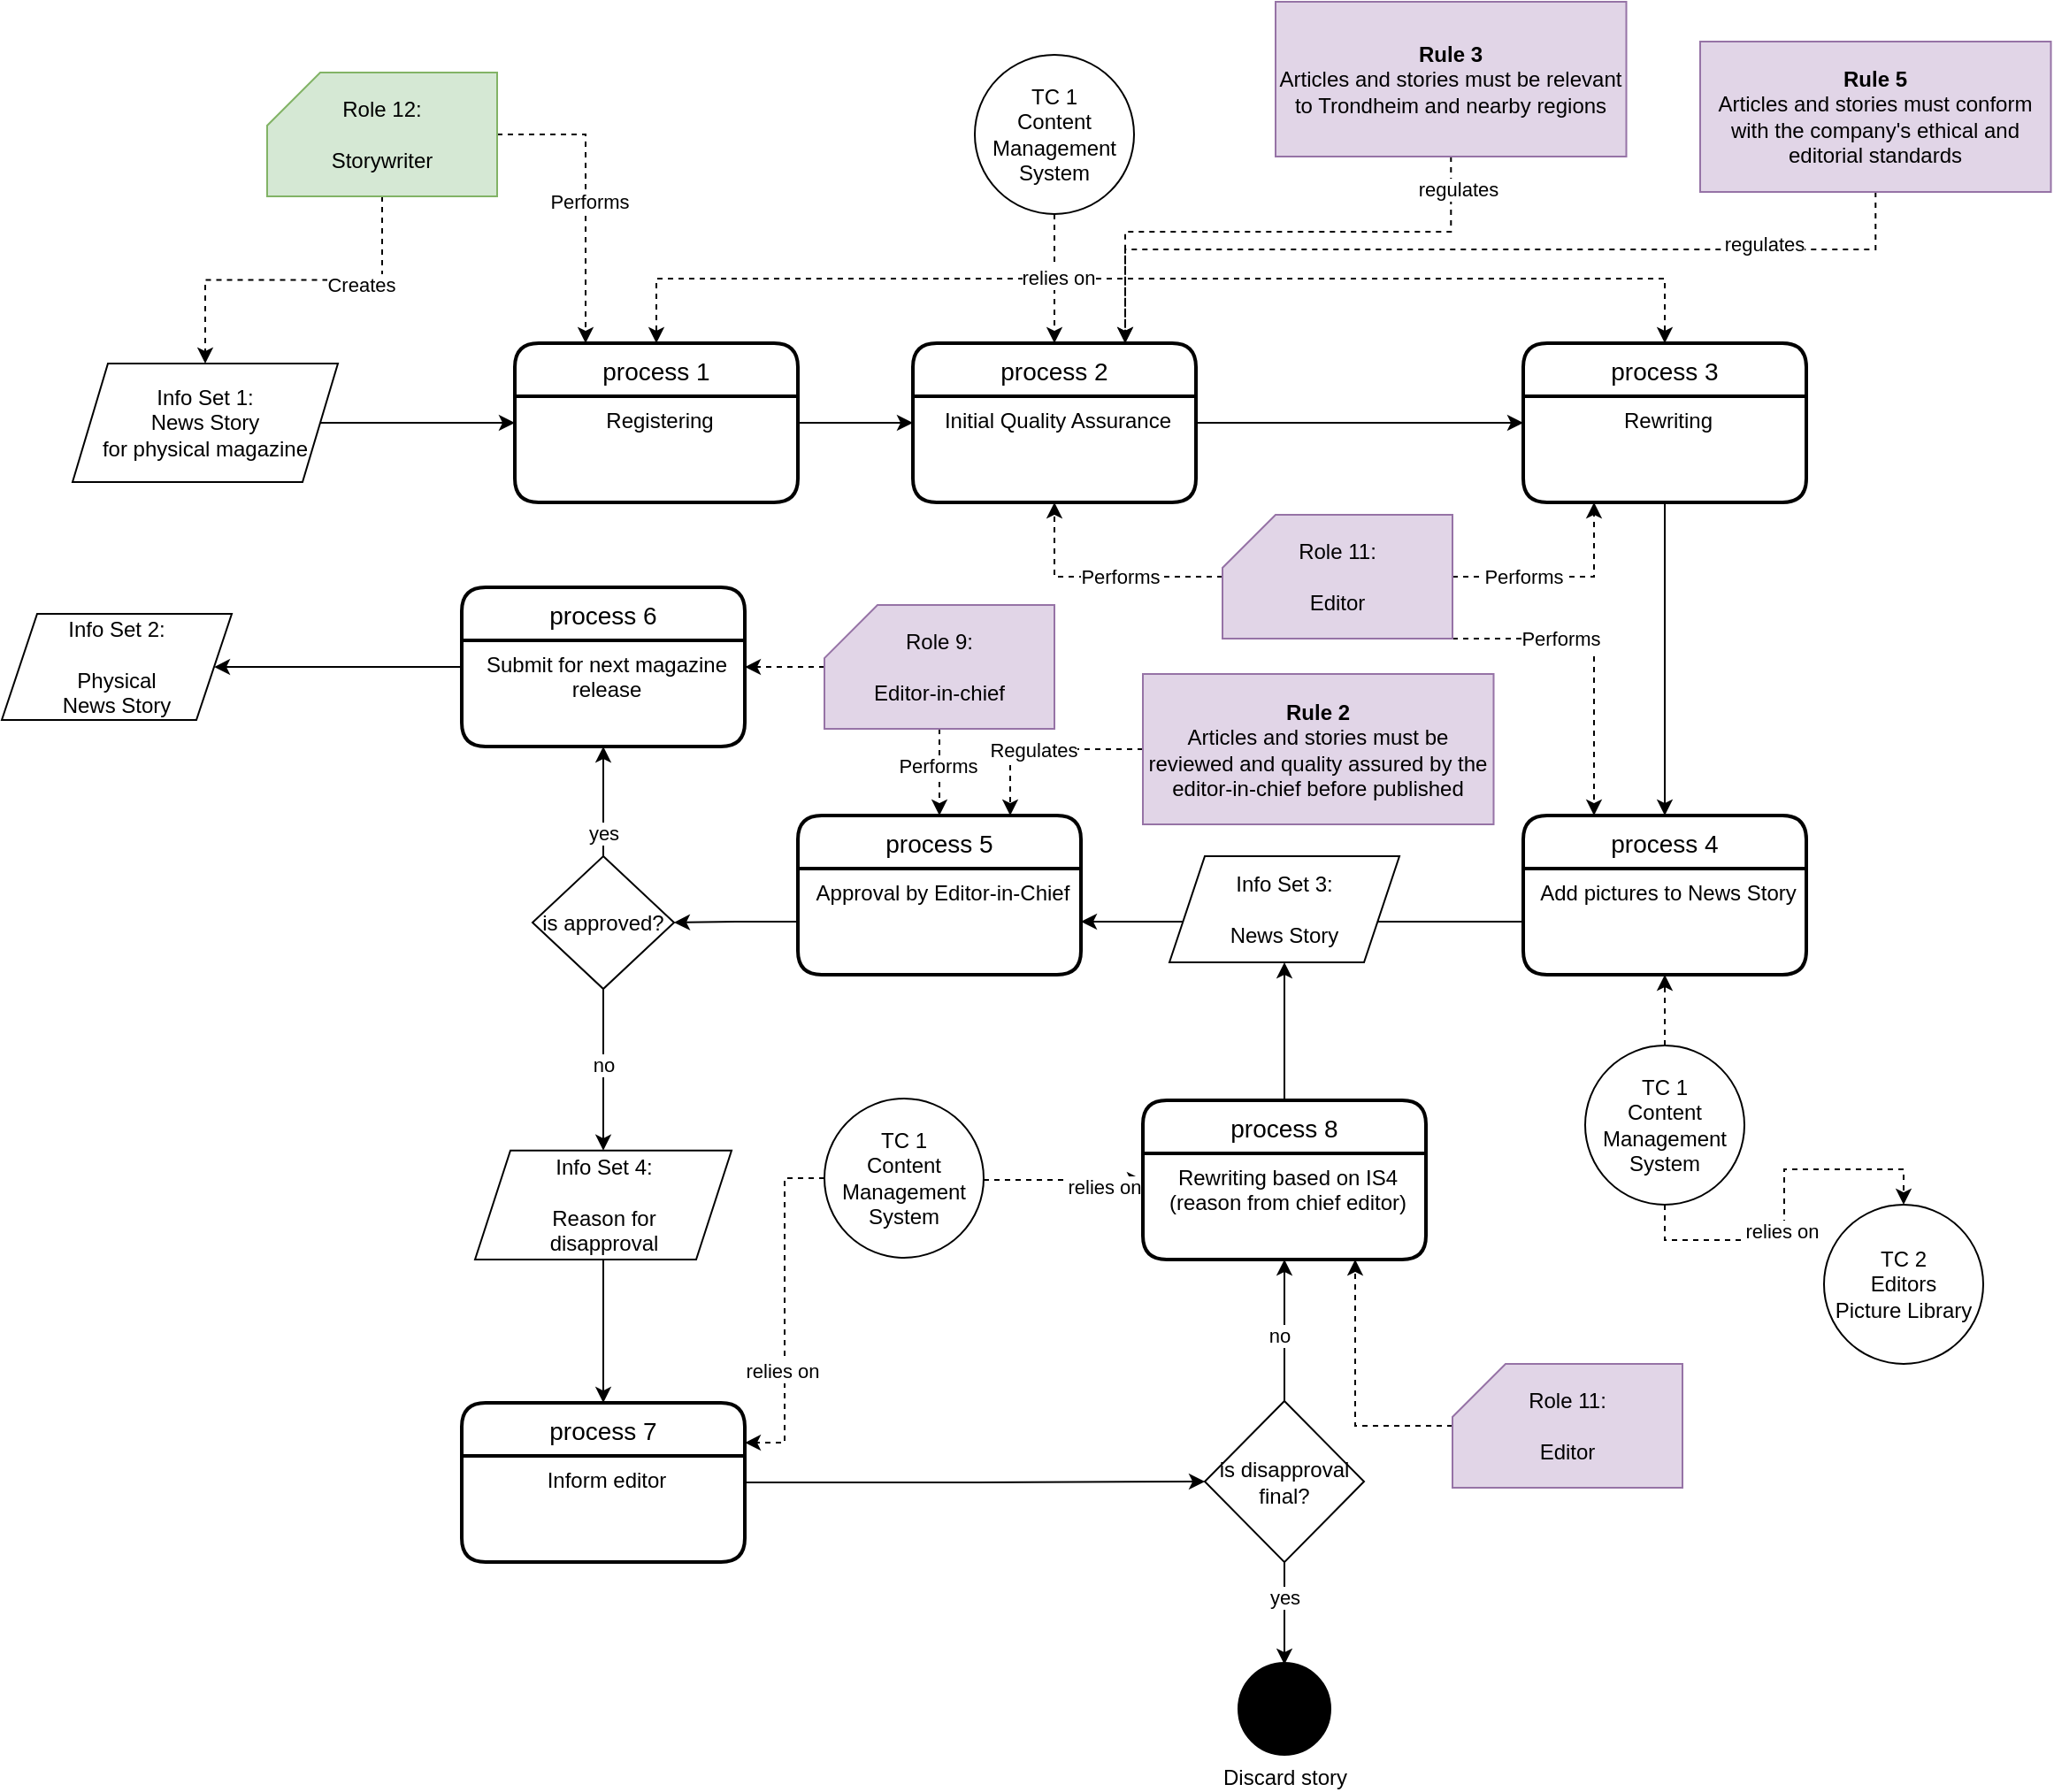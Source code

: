 <mxfile version="13.6.5" type="github">
  <diagram id="T21u9-CuLx84244G4kkz" name="Page-1">
    <mxGraphModel dx="1854" dy="1016" grid="1" gridSize="10" guides="1" tooltips="1" connect="1" arrows="1" fold="1" page="1" pageScale="1" pageWidth="1169" pageHeight="1654" math="0" shadow="0">
      <root>
        <mxCell id="0" />
        <mxCell id="1" parent="0" />
        <mxCell id="Up77bsWCeMannX5gQ--k-35" style="edgeStyle=orthogonalEdgeStyle;rounded=0;orthogonalLoop=1;jettySize=auto;html=1;entryX=0;entryY=0.25;entryDx=0;entryDy=0;exitX=1;exitY=0.25;exitDx=0;exitDy=0;" parent="1" source="Up77bsWCeMannX5gQ--k-16" target="Up77bsWCeMannX5gQ--k-28" edge="1">
          <mxGeometry relative="1" as="geometry" />
        </mxCell>
        <mxCell id="Up77bsWCeMannX5gQ--k-51" style="edgeStyle=orthogonalEdgeStyle;rounded=0;orthogonalLoop=1;jettySize=auto;html=1;entryX=0.5;entryY=0;entryDx=0;entryDy=0;" parent="1" source="Up77bsWCeMannX5gQ--k-31" target="Up77bsWCeMannX5gQ--k-40" edge="1">
          <mxGeometry relative="1" as="geometry" />
        </mxCell>
        <mxCell id="Up77bsWCeMannX5gQ--k-52" style="edgeStyle=orthogonalEdgeStyle;rounded=0;orthogonalLoop=1;jettySize=auto;html=1;entryX=1;entryY=0.5;entryDx=0;entryDy=0;" parent="1" source="Up77bsWCeMannX5gQ--k-41" target="Up77bsWCeMannX5gQ--k-44" edge="1">
          <mxGeometry relative="1" as="geometry" />
        </mxCell>
        <mxCell id="4FQ998lupcoue13N-F9y-1" value="TC 1&lt;br&gt;Content Management&lt;br&gt;System" style="ellipse;whiteSpace=wrap;html=1;aspect=fixed;fillColor=#FFFFFF;" vertex="1" parent="1">
          <mxGeometry x="650" y="110" width="90" height="90" as="geometry" />
        </mxCell>
        <mxCell id="4FQ998lupcoue13N-F9y-4" style="edgeStyle=orthogonalEdgeStyle;rounded=0;orthogonalLoop=1;jettySize=auto;html=1;entryX=0.5;entryY=0;entryDx=0;entryDy=0;exitX=0.5;exitY=1;exitDx=0;exitDy=0;dashed=1;" edge="1" parent="1" source="4FQ998lupcoue13N-F9y-1" target="Up77bsWCeMannX5gQ--k-15">
          <mxGeometry relative="1" as="geometry">
            <mxPoint x="400" y="355" as="targetPoint" />
            <mxPoint x="280" y="355" as="sourcePoint" />
          </mxGeometry>
        </mxCell>
        <mxCell id="4FQ998lupcoue13N-F9y-6" style="edgeStyle=orthogonalEdgeStyle;rounded=0;orthogonalLoop=1;jettySize=auto;html=1;entryX=0.5;entryY=0;entryDx=0;entryDy=0;exitX=0.5;exitY=1;exitDx=0;exitDy=0;dashed=1;" edge="1" parent="1" source="4FQ998lupcoue13N-F9y-1" target="Up77bsWCeMannX5gQ--k-30">
          <mxGeometry relative="1" as="geometry">
            <mxPoint x="480" y="310" as="targetPoint" />
            <mxPoint x="480" y="230" as="sourcePoint" />
          </mxGeometry>
        </mxCell>
        <mxCell id="4FQ998lupcoue13N-F9y-7" style="edgeStyle=orthogonalEdgeStyle;rounded=0;orthogonalLoop=1;jettySize=auto;html=1;entryX=0.5;entryY=0;entryDx=0;entryDy=0;dashed=1;" edge="1" parent="1" target="Up77bsWCeMannX5gQ--k-27">
          <mxGeometry relative="1" as="geometry">
            <mxPoint x="480" y="310" as="targetPoint" />
            <mxPoint x="695" y="200" as="sourcePoint" />
            <Array as="points">
              <mxPoint x="695" y="220" />
              <mxPoint x="695" y="220" />
            </Array>
          </mxGeometry>
        </mxCell>
        <mxCell id="4FQ998lupcoue13N-F9y-72" value="relies on" style="edgeLabel;html=1;align=center;verticalAlign=middle;resizable=0;points=[];" vertex="1" connectable="0" parent="4FQ998lupcoue13N-F9y-7">
          <mxGeometry x="0.088" y="2" relative="1" as="geometry">
            <mxPoint y="-4" as="offset" />
          </mxGeometry>
        </mxCell>
        <mxCell id="4FQ998lupcoue13N-F9y-17" style="edgeStyle=orthogonalEdgeStyle;rounded=0;orthogonalLoop=1;jettySize=auto;html=1;entryX=0.5;entryY=1;entryDx=0;entryDy=0;endArrow=classic;endFill=1;exitX=0.5;exitY=0;exitDx=0;exitDy=0;" edge="1" parent="1" source="4FQ998lupcoue13N-F9y-10" target="4FQ998lupcoue13N-F9y-14">
          <mxGeometry relative="1" as="geometry" />
        </mxCell>
        <mxCell id="4FQ998lupcoue13N-F9y-60" value="yes" style="edgeLabel;html=1;align=center;verticalAlign=middle;resizable=0;points=[];" vertex="1" connectable="0" parent="4FQ998lupcoue13N-F9y-17">
          <mxGeometry x="-0.905" y="-3" relative="1" as="geometry">
            <mxPoint x="-3" y="-10.57" as="offset" />
          </mxGeometry>
        </mxCell>
        <mxCell id="4FQ998lupcoue13N-F9y-20" value="" style="edgeStyle=orthogonalEdgeStyle;rounded=0;orthogonalLoop=1;jettySize=auto;html=1;endArrow=classic;endFill=1;entryX=0.5;entryY=0;entryDx=0;entryDy=0;" edge="1" parent="1" source="4FQ998lupcoue13N-F9y-10" target="4FQ998lupcoue13N-F9y-28">
          <mxGeometry relative="1" as="geometry">
            <mxPoint x="440" y="721.02" as="targetPoint" />
          </mxGeometry>
        </mxCell>
        <mxCell id="4FQ998lupcoue13N-F9y-27" value="no" style="edgeLabel;html=1;align=center;verticalAlign=middle;resizable=0;points=[];" vertex="1" connectable="0" parent="4FQ998lupcoue13N-F9y-20">
          <mxGeometry x="-0.054" relative="1" as="geometry">
            <mxPoint as="offset" />
          </mxGeometry>
        </mxCell>
        <mxCell id="4FQ998lupcoue13N-F9y-10" value="is approved?" style="rhombus;whiteSpace=wrap;html=1;fillColor=#FFFFFF;" vertex="1" parent="1">
          <mxGeometry x="400" y="563.02" width="80" height="75" as="geometry" />
        </mxCell>
        <mxCell id="4FQ998lupcoue13N-F9y-12" style="edgeStyle=orthogonalEdgeStyle;rounded=0;orthogonalLoop=1;jettySize=auto;html=1;endArrow=classic;endFill=1;exitX=0;exitY=0.5;exitDx=0;exitDy=0;" edge="1" parent="1" source="Up77bsWCeMannX5gQ--k-44" target="4FQ998lupcoue13N-F9y-10">
          <mxGeometry relative="1" as="geometry">
            <mxPoint x="650" y="590" as="sourcePoint" />
          </mxGeometry>
        </mxCell>
        <mxCell id="4FQ998lupcoue13N-F9y-59" style="edgeStyle=orthogonalEdgeStyle;rounded=0;orthogonalLoop=1;jettySize=auto;html=1;entryX=1;entryY=0.5;entryDx=0;entryDy=0;endArrow=classic;endFill=1;" edge="1" parent="1" source="4FQ998lupcoue13N-F9y-13" target="4FQ998lupcoue13N-F9y-58">
          <mxGeometry relative="1" as="geometry" />
        </mxCell>
        <mxCell id="4FQ998lupcoue13N-F9y-53" style="edgeStyle=orthogonalEdgeStyle;rounded=0;orthogonalLoop=1;jettySize=auto;html=1;entryX=0.5;entryY=0;entryDx=0;entryDy=0;endArrow=classic;endFill=1;" edge="1" parent="1" source="4FQ998lupcoue13N-F9y-28" target="4FQ998lupcoue13N-F9y-21">
          <mxGeometry relative="1" as="geometry" />
        </mxCell>
        <mxCell id="4FQ998lupcoue13N-F9y-28" value="Info Set 4:&lt;br&gt;&lt;br&gt;Reason for &lt;br&gt;disapproval" style="shape=parallelogram;perimeter=parallelogramPerimeter;whiteSpace=wrap;html=1;fixedSize=1;" vertex="1" parent="1">
          <mxGeometry x="367.5" y="729.39" width="145" height="61.63" as="geometry" />
        </mxCell>
        <mxCell id="4FQ998lupcoue13N-F9y-30" style="edgeStyle=orthogonalEdgeStyle;rounded=0;orthogonalLoop=1;jettySize=auto;html=1;entryX=0;entryY=0.5;entryDx=0;entryDy=0;endArrow=classic;endFill=1;exitX=1;exitY=0.25;exitDx=0;exitDy=0;" edge="1" parent="1" source="Up77bsWCeMannX5gQ--k-28" target="Up77bsWCeMannX5gQ--k-30">
          <mxGeometry relative="1" as="geometry">
            <mxPoint x="810" y="318" as="targetPoint" />
          </mxGeometry>
        </mxCell>
        <mxCell id="Up77bsWCeMannX5gQ--k-27" value="process 2" style="swimlane;childLayout=stackLayout;horizontal=1;startSize=30;horizontalStack=0;rounded=1;fontSize=14;fontStyle=0;strokeWidth=2;resizeParent=0;resizeLast=1;shadow=0;dashed=0;align=center;" parent="1" vertex="1">
          <mxGeometry x="615" y="273" width="160" height="90" as="geometry" />
        </mxCell>
        <mxCell id="Up77bsWCeMannX5gQ--k-28" value="Initial Quality Assurance" style="align=center;strokeColor=none;fillColor=none;spacingLeft=4;fontSize=12;verticalAlign=top;resizable=0;rotatable=0;part=1;" parent="Up77bsWCeMannX5gQ--k-27" vertex="1">
          <mxGeometry y="30" width="160" height="60" as="geometry" />
        </mxCell>
        <mxCell id="Up77bsWCeMannX5gQ--k-29" style="edgeStyle=orthogonalEdgeStyle;rounded=0;orthogonalLoop=1;jettySize=auto;html=1;exitX=0.5;exitY=1;exitDx=0;exitDy=0;" parent="Up77bsWCeMannX5gQ--k-27" source="Up77bsWCeMannX5gQ--k-28" target="Up77bsWCeMannX5gQ--k-28" edge="1">
          <mxGeometry relative="1" as="geometry" />
        </mxCell>
        <mxCell id="Up77bsWCeMannX5gQ--k-15" value="process 1" style="swimlane;childLayout=stackLayout;horizontal=1;startSize=30;horizontalStack=0;rounded=1;fontSize=14;fontStyle=0;strokeWidth=2;resizeParent=0;resizeLast=1;shadow=0;dashed=0;align=center;fillColor=#FFFFFF;" parent="1" vertex="1">
          <mxGeometry x="390" y="273" width="160" height="90" as="geometry" />
        </mxCell>
        <mxCell id="Up77bsWCeMannX5gQ--k-16" value="Registering" style="align=center;strokeColor=none;fillColor=none;spacingLeft=4;fontSize=12;verticalAlign=top;resizable=0;rotatable=0;part=1;" parent="Up77bsWCeMannX5gQ--k-15" vertex="1">
          <mxGeometry y="30" width="160" height="60" as="geometry" />
        </mxCell>
        <mxCell id="4FQ998lupcoue13N-F9y-34" style="edgeStyle=orthogonalEdgeStyle;rounded=0;orthogonalLoop=1;jettySize=auto;html=1;entryX=0;entryY=0.25;entryDx=0;entryDy=0;endArrow=classic;endFill=1;exitX=1;exitY=0.5;exitDx=0;exitDy=0;" edge="1" parent="1" source="4FQ998lupcoue13N-F9y-33" target="Up77bsWCeMannX5gQ--k-16">
          <mxGeometry relative="1" as="geometry">
            <Array as="points">
              <mxPoint x="370" y="318" />
              <mxPoint x="370" y="318" />
            </Array>
          </mxGeometry>
        </mxCell>
        <mxCell id="4FQ998lupcoue13N-F9y-33" value="Info Set 1:&lt;br&gt;News Story&lt;br&gt;for physical magazine" style="shape=parallelogram;perimeter=parallelogramPerimeter;whiteSpace=wrap;html=1;fixedSize=1;" vertex="1" parent="1">
          <mxGeometry x="140" y="284.5" width="150" height="67" as="geometry" />
        </mxCell>
        <mxCell id="Up77bsWCeMannX5gQ--k-30" value="process 3" style="swimlane;childLayout=stackLayout;horizontal=1;startSize=30;horizontalStack=0;rounded=1;fontSize=14;fontStyle=0;strokeWidth=2;resizeParent=0;resizeLast=1;shadow=0;dashed=0;align=center;" parent="1" vertex="1">
          <mxGeometry x="960" y="273" width="160" height="90" as="geometry" />
        </mxCell>
        <mxCell id="Up77bsWCeMannX5gQ--k-31" value="Rewriting" style="align=center;strokeColor=none;fillColor=none;spacingLeft=4;fontSize=12;verticalAlign=top;resizable=0;rotatable=0;part=1;" parent="Up77bsWCeMannX5gQ--k-30" vertex="1">
          <mxGeometry y="30" width="160" height="60" as="geometry" />
        </mxCell>
        <mxCell id="Up77bsWCeMannX5gQ--k-32" style="edgeStyle=orthogonalEdgeStyle;rounded=0;orthogonalLoop=1;jettySize=auto;html=1;exitX=0.5;exitY=1;exitDx=0;exitDy=0;" parent="Up77bsWCeMannX5gQ--k-30" source="Up77bsWCeMannX5gQ--k-31" target="Up77bsWCeMannX5gQ--k-31" edge="1">
          <mxGeometry relative="1" as="geometry" />
        </mxCell>
        <mxCell id="Up77bsWCeMannX5gQ--k-40" value="process 4" style="swimlane;childLayout=stackLayout;horizontal=1;startSize=30;horizontalStack=0;rounded=1;fontSize=14;fontStyle=0;strokeWidth=2;resizeParent=0;resizeLast=1;shadow=0;dashed=0;align=center;" parent="1" vertex="1">
          <mxGeometry x="960" y="540" width="160" height="90" as="geometry" />
        </mxCell>
        <mxCell id="Up77bsWCeMannX5gQ--k-41" value="Add pictures to News Story" style="align=center;strokeColor=none;fillColor=none;spacingLeft=4;fontSize=12;verticalAlign=top;resizable=0;rotatable=0;part=1;" parent="Up77bsWCeMannX5gQ--k-40" vertex="1">
          <mxGeometry y="30" width="160" height="60" as="geometry" />
        </mxCell>
        <mxCell id="Up77bsWCeMannX5gQ--k-42" style="edgeStyle=orthogonalEdgeStyle;rounded=0;orthogonalLoop=1;jettySize=auto;html=1;exitX=0.5;exitY=1;exitDx=0;exitDy=0;" parent="Up77bsWCeMannX5gQ--k-40" source="Up77bsWCeMannX5gQ--k-41" target="Up77bsWCeMannX5gQ--k-41" edge="1">
          <mxGeometry relative="1" as="geometry" />
        </mxCell>
        <mxCell id="4FQ998lupcoue13N-F9y-40" style="edgeStyle=orthogonalEdgeStyle;rounded=0;orthogonalLoop=1;jettySize=auto;html=1;endArrow=classic;endFill=1;dashed=1;exitX=0.5;exitY=1;exitDx=0;exitDy=0;entryX=0.5;entryY=0;entryDx=0;entryDy=0;" edge="1" parent="1" source="4FQ998lupcoue13N-F9y-91" target="4FQ998lupcoue13N-F9y-39">
          <mxGeometry relative="1" as="geometry">
            <mxPoint x="1280" y="780" as="targetPoint" />
          </mxGeometry>
        </mxCell>
        <mxCell id="4FQ998lupcoue13N-F9y-80" value="relies on" style="edgeLabel;html=1;align=center;verticalAlign=middle;resizable=0;points=[];" vertex="1" connectable="0" parent="4FQ998lupcoue13N-F9y-40">
          <mxGeometry x="-0.42" y="-3" relative="1" as="geometry">
            <mxPoint x="22.86" y="-8" as="offset" />
          </mxGeometry>
        </mxCell>
        <mxCell id="4FQ998lupcoue13N-F9y-39" value="TC 2&lt;br&gt;Editors&lt;br&gt;Picture Library" style="ellipse;whiteSpace=wrap;html=1;aspect=fixed;fillColor=#FFFFFF;" vertex="1" parent="1">
          <mxGeometry x="1130" y="760" width="90" height="90" as="geometry" />
        </mxCell>
        <mxCell id="4FQ998lupcoue13N-F9y-45" style="edgeStyle=orthogonalEdgeStyle;rounded=0;orthogonalLoop=1;jettySize=auto;html=1;entryX=0.5;entryY=1;entryDx=0;entryDy=0;endArrow=classic;endFill=1;" edge="1" parent="1" source="4FQ998lupcoue13N-F9y-41" target="4FQ998lupcoue13N-F9y-63">
          <mxGeometry relative="1" as="geometry" />
        </mxCell>
        <mxCell id="4FQ998lupcoue13N-F9y-46" value="Discard story" style="shape=mxgraph.bpmn.shape;html=1;verticalLabelPosition=bottom;labelBackgroundColor=#ffffff;verticalAlign=top;align=center;perimeter=ellipsePerimeter;outlineConnect=0;outline=end;symbol=terminate;fillColor=#000000;" vertex="1" parent="1">
          <mxGeometry x="800" y="1020" width="50" height="50" as="geometry" />
        </mxCell>
        <mxCell id="4FQ998lupcoue13N-F9y-47" style="edgeStyle=orthogonalEdgeStyle;rounded=0;orthogonalLoop=1;jettySize=auto;html=1;endArrow=classic;endFill=1;exitX=0.5;exitY=1;exitDx=0;exitDy=0;" edge="1" parent="1" source="4FQ998lupcoue13N-F9y-54" target="4FQ998lupcoue13N-F9y-46">
          <mxGeometry relative="1" as="geometry">
            <mxPoint x="650" y="920" as="sourcePoint" />
          </mxGeometry>
        </mxCell>
        <mxCell id="4FQ998lupcoue13N-F9y-48" value="yes" style="edgeLabel;html=1;align=center;verticalAlign=middle;resizable=0;points=[];" vertex="1" connectable="0" parent="4FQ998lupcoue13N-F9y-47">
          <mxGeometry x="-0.289" y="-2" relative="1" as="geometry">
            <mxPoint x="2" y="-0.98" as="offset" />
          </mxGeometry>
        </mxCell>
        <mxCell id="4FQ998lupcoue13N-F9y-52" style="edgeStyle=orthogonalEdgeStyle;rounded=0;orthogonalLoop=1;jettySize=auto;html=1;entryX=0;entryY=0.25;entryDx=0;entryDy=0;endArrow=classic;endFill=1;dashed=1;" edge="1" parent="1" source="4FQ998lupcoue13N-F9y-51" target="4FQ998lupcoue13N-F9y-42">
          <mxGeometry relative="1" as="geometry">
            <mxPoint x="620" y="745" as="sourcePoint" />
            <mxPoint x="650" y="756.02" as="targetPoint" />
            <Array as="points">
              <mxPoint x="585" y="745" />
            </Array>
          </mxGeometry>
        </mxCell>
        <mxCell id="4FQ998lupcoue13N-F9y-89" value="relies on" style="edgeLabel;html=1;align=center;verticalAlign=middle;resizable=0;points=[];" vertex="1" connectable="0" parent="4FQ998lupcoue13N-F9y-52">
          <mxGeometry x="0.512" y="-4" relative="1" as="geometry">
            <mxPoint as="offset" />
          </mxGeometry>
        </mxCell>
        <mxCell id="4FQ998lupcoue13N-F9y-56" style="edgeStyle=orthogonalEdgeStyle;rounded=0;orthogonalLoop=1;jettySize=auto;html=1;entryX=0.5;entryY=1;entryDx=0;entryDy=0;endArrow=classic;endFill=1;" edge="1" parent="1" source="4FQ998lupcoue13N-F9y-54" target="4FQ998lupcoue13N-F9y-41">
          <mxGeometry relative="1" as="geometry" />
        </mxCell>
        <mxCell id="4FQ998lupcoue13N-F9y-66" value="no" style="edgeLabel;html=1;align=center;verticalAlign=middle;resizable=0;points=[];" vertex="1" connectable="0" parent="4FQ998lupcoue13N-F9y-56">
          <mxGeometry x="-0.074" y="3" relative="1" as="geometry">
            <mxPoint as="offset" />
          </mxGeometry>
        </mxCell>
        <mxCell id="4FQ998lupcoue13N-F9y-54" value="is disapproval final?" style="rhombus;whiteSpace=wrap;html=1;fillColor=#FFFFFF;" vertex="1" parent="1">
          <mxGeometry x="780" y="871.02" width="90" height="91.02" as="geometry" />
        </mxCell>
        <mxCell id="4FQ998lupcoue13N-F9y-55" style="edgeStyle=orthogonalEdgeStyle;rounded=0;orthogonalLoop=1;jettySize=auto;html=1;endArrow=classic;endFill=1;exitX=1;exitY=0.25;exitDx=0;exitDy=0;" edge="1" parent="1" source="4FQ998lupcoue13N-F9y-22" target="4FQ998lupcoue13N-F9y-54">
          <mxGeometry relative="1" as="geometry" />
        </mxCell>
        <mxCell id="4FQ998lupcoue13N-F9y-58" value="Info Set 2:&lt;br&gt;&lt;br&gt;Physical&lt;br&gt;News Story" style="shape=parallelogram;perimeter=parallelogramPerimeter;whiteSpace=wrap;html=1;fixedSize=1;" vertex="1" parent="1">
          <mxGeometry x="100" y="426.02" width="130" height="60" as="geometry" />
        </mxCell>
        <mxCell id="4FQ998lupcoue13N-F9y-68" style="edgeStyle=orthogonalEdgeStyle;rounded=0;orthogonalLoop=1;jettySize=auto;html=1;entryX=0.25;entryY=0;entryDx=0;entryDy=0;endArrow=classic;endFill=1;dashed=1;" edge="1" parent="1" source="4FQ998lupcoue13N-F9y-61" target="Up77bsWCeMannX5gQ--k-15">
          <mxGeometry relative="1" as="geometry" />
        </mxCell>
        <mxCell id="4FQ998lupcoue13N-F9y-69" value="Performs" style="edgeLabel;html=1;align=center;verticalAlign=middle;resizable=0;points=[];" vertex="1" connectable="0" parent="4FQ998lupcoue13N-F9y-68">
          <mxGeometry x="0.043" y="2" relative="1" as="geometry">
            <mxPoint as="offset" />
          </mxGeometry>
        </mxCell>
        <mxCell id="4FQ998lupcoue13N-F9y-70" style="edgeStyle=orthogonalEdgeStyle;rounded=0;orthogonalLoop=1;jettySize=auto;html=1;dashed=1;endArrow=classic;endFill=1;" edge="1" parent="1" source="4FQ998lupcoue13N-F9y-61" target="4FQ998lupcoue13N-F9y-33">
          <mxGeometry relative="1" as="geometry" />
        </mxCell>
        <mxCell id="4FQ998lupcoue13N-F9y-71" value="Creates" style="edgeLabel;html=1;align=center;verticalAlign=middle;resizable=0;points=[];" vertex="1" connectable="0" parent="4FQ998lupcoue13N-F9y-70">
          <mxGeometry x="-0.514" y="-12" relative="1" as="geometry">
            <mxPoint x="-12" y="14" as="offset" />
          </mxGeometry>
        </mxCell>
        <mxCell id="4FQ998lupcoue13N-F9y-61" value="Role 12:&lt;br&gt;&lt;br&gt;Storywriter" style="shape=card;whiteSpace=wrap;html=1;fillColor=#d5e8d4;strokeColor=#82b366;" vertex="1" parent="1">
          <mxGeometry x="250" y="120" width="130" height="70" as="geometry" />
        </mxCell>
        <mxCell id="4FQ998lupcoue13N-F9y-21" value="process 7" style="swimlane;childLayout=stackLayout;horizontal=1;startSize=30;horizontalStack=0;rounded=1;fontSize=14;fontStyle=0;strokeWidth=2;resizeParent=0;resizeLast=1;shadow=0;dashed=0;align=center;" vertex="1" parent="1">
          <mxGeometry x="360" y="872.04" width="160" height="90" as="geometry" />
        </mxCell>
        <mxCell id="4FQ998lupcoue13N-F9y-22" value="Inform editor" style="align=center;strokeColor=none;fillColor=none;spacingLeft=4;fontSize=12;verticalAlign=top;resizable=0;rotatable=0;part=1;" vertex="1" parent="4FQ998lupcoue13N-F9y-21">
          <mxGeometry y="30" width="160" height="60" as="geometry" />
        </mxCell>
        <mxCell id="4FQ998lupcoue13N-F9y-13" value="process 6" style="swimlane;childLayout=stackLayout;horizontal=1;startSize=30;horizontalStack=0;rounded=1;fontSize=14;fontStyle=0;strokeWidth=2;resizeParent=0;resizeLast=1;shadow=0;dashed=0;align=center;" vertex="1" parent="1">
          <mxGeometry x="360" y="411.02" width="160" height="90" as="geometry" />
        </mxCell>
        <mxCell id="4FQ998lupcoue13N-F9y-14" value="Submit for next magazine &#xa;release" style="align=center;strokeColor=none;fillColor=none;spacingLeft=4;fontSize=12;verticalAlign=top;resizable=0;rotatable=0;part=1;" vertex="1" parent="4FQ998lupcoue13N-F9y-13">
          <mxGeometry y="30" width="160" height="60" as="geometry" />
        </mxCell>
        <mxCell id="4FQ998lupcoue13N-F9y-15" style="edgeStyle=orthogonalEdgeStyle;rounded=0;orthogonalLoop=1;jettySize=auto;html=1;exitX=0.5;exitY=1;exitDx=0;exitDy=0;" edge="1" parent="4FQ998lupcoue13N-F9y-13">
          <mxGeometry relative="1" as="geometry">
            <mxPoint x="-50" y="190" as="sourcePoint" />
            <mxPoint x="-50" y="190" as="targetPoint" />
          </mxGeometry>
        </mxCell>
        <mxCell id="4FQ998lupcoue13N-F9y-63" value="Info Set 3:&lt;br&gt;&lt;br&gt;News Story" style="shape=parallelogram;perimeter=parallelogramPerimeter;whiteSpace=wrap;html=1;fixedSize=1;" vertex="1" parent="1">
          <mxGeometry x="760" y="563.02" width="130" height="60" as="geometry" />
        </mxCell>
        <mxCell id="Up77bsWCeMannX5gQ--k-43" value="process 5" style="swimlane;childLayout=stackLayout;horizontal=1;startSize=30;horizontalStack=0;rounded=1;fontSize=14;fontStyle=0;strokeWidth=2;resizeParent=0;resizeLast=1;shadow=0;dashed=0;align=center;" parent="1" vertex="1">
          <mxGeometry x="550" y="540" width="160" height="90" as="geometry" />
        </mxCell>
        <mxCell id="Up77bsWCeMannX5gQ--k-44" value="Approval by Editor-in-Chief" style="align=center;strokeColor=none;fillColor=none;spacingLeft=4;fontSize=12;verticalAlign=top;resizable=0;rotatable=0;part=1;" parent="Up77bsWCeMannX5gQ--k-43" vertex="1">
          <mxGeometry y="30" width="160" height="60" as="geometry" />
        </mxCell>
        <mxCell id="Up77bsWCeMannX5gQ--k-45" style="edgeStyle=orthogonalEdgeStyle;rounded=0;orthogonalLoop=1;jettySize=auto;html=1;exitX=0.5;exitY=1;exitDx=0;exitDy=0;" parent="Up77bsWCeMannX5gQ--k-43" source="Up77bsWCeMannX5gQ--k-44" target="Up77bsWCeMannX5gQ--k-44" edge="1">
          <mxGeometry relative="1" as="geometry" />
        </mxCell>
        <mxCell id="4FQ998lupcoue13N-F9y-41" value="process 8" style="swimlane;childLayout=stackLayout;horizontal=1;startSize=30;horizontalStack=0;rounded=1;fontSize=14;fontStyle=0;strokeWidth=2;resizeParent=0;resizeLast=1;shadow=0;dashed=0;align=center;" vertex="1" parent="1">
          <mxGeometry x="745" y="701.02" width="160" height="90" as="geometry" />
        </mxCell>
        <mxCell id="4FQ998lupcoue13N-F9y-42" value="Rewriting based on IS4 &#xa;(reason from chief editor)" style="align=center;strokeColor=none;fillColor=none;spacingLeft=4;fontSize=12;verticalAlign=top;resizable=0;rotatable=0;part=1;" vertex="1" parent="4FQ998lupcoue13N-F9y-41">
          <mxGeometry y="30" width="160" height="60" as="geometry" />
        </mxCell>
        <mxCell id="4FQ998lupcoue13N-F9y-43" style="edgeStyle=orthogonalEdgeStyle;rounded=0;orthogonalLoop=1;jettySize=auto;html=1;exitX=0.5;exitY=1;exitDx=0;exitDy=0;" edge="1" parent="4FQ998lupcoue13N-F9y-41">
          <mxGeometry relative="1" as="geometry">
            <mxPoint x="-110" y="191.02" as="sourcePoint" />
            <mxPoint x="-110" y="191.02" as="targetPoint" />
          </mxGeometry>
        </mxCell>
        <mxCell id="4FQ998lupcoue13N-F9y-87" style="edgeStyle=orthogonalEdgeStyle;rounded=0;orthogonalLoop=1;jettySize=auto;html=1;entryX=1;entryY=0.25;entryDx=0;entryDy=0;dashed=1;endArrow=classic;endFill=1;" edge="1" parent="1" source="4FQ998lupcoue13N-F9y-51" target="4FQ998lupcoue13N-F9y-21">
          <mxGeometry relative="1" as="geometry" />
        </mxCell>
        <mxCell id="4FQ998lupcoue13N-F9y-88" value="relies on" style="edgeLabel;html=1;align=center;verticalAlign=middle;resizable=0;points=[];" vertex="1" connectable="0" parent="4FQ998lupcoue13N-F9y-87">
          <mxGeometry x="0.346" y="-2" relative="1" as="geometry">
            <mxPoint as="offset" />
          </mxGeometry>
        </mxCell>
        <mxCell id="4FQ998lupcoue13N-F9y-51" value="TC 1&lt;br&gt;Content Management&lt;br&gt;System" style="ellipse;whiteSpace=wrap;html=1;aspect=fixed;fillColor=#FFFFFF;" vertex="1" parent="1">
          <mxGeometry x="565" y="700" width="90" height="90" as="geometry" />
        </mxCell>
        <mxCell id="4FQ998lupcoue13N-F9y-74" style="edgeStyle=orthogonalEdgeStyle;rounded=0;orthogonalLoop=1;jettySize=auto;html=1;entryX=0.5;entryY=1;entryDx=0;entryDy=0;dashed=1;endArrow=classic;endFill=1;" edge="1" parent="1" source="4FQ998lupcoue13N-F9y-73" target="Up77bsWCeMannX5gQ--k-28">
          <mxGeometry relative="1" as="geometry" />
        </mxCell>
        <mxCell id="4FQ998lupcoue13N-F9y-76" value="Performs" style="edgeLabel;html=1;align=center;verticalAlign=middle;resizable=0;points=[];" vertex="1" connectable="0" parent="4FQ998lupcoue13N-F9y-74">
          <mxGeometry x="-0.149" relative="1" as="geometry">
            <mxPoint as="offset" />
          </mxGeometry>
        </mxCell>
        <mxCell id="4FQ998lupcoue13N-F9y-75" style="edgeStyle=orthogonalEdgeStyle;rounded=0;orthogonalLoop=1;jettySize=auto;html=1;entryX=0.25;entryY=1;entryDx=0;entryDy=0;dashed=1;endArrow=classic;endFill=1;" edge="1" parent="1" source="4FQ998lupcoue13N-F9y-73" target="Up77bsWCeMannX5gQ--k-31">
          <mxGeometry relative="1" as="geometry" />
        </mxCell>
        <mxCell id="4FQ998lupcoue13N-F9y-77" value="Performs" style="edgeLabel;html=1;align=center;verticalAlign=middle;resizable=0;points=[];" vertex="1" connectable="0" parent="4FQ998lupcoue13N-F9y-75">
          <mxGeometry x="-0.293" y="-5" relative="1" as="geometry">
            <mxPoint x="-2.86" y="-5" as="offset" />
          </mxGeometry>
        </mxCell>
        <mxCell id="4FQ998lupcoue13N-F9y-78" style="edgeStyle=orthogonalEdgeStyle;rounded=0;orthogonalLoop=1;jettySize=auto;html=1;entryX=0.25;entryY=0;entryDx=0;entryDy=0;dashed=1;endArrow=classic;endFill=1;exitX=1;exitY=1;exitDx=0;exitDy=0;exitPerimeter=0;" edge="1" parent="1" source="4FQ998lupcoue13N-F9y-73" target="Up77bsWCeMannX5gQ--k-40">
          <mxGeometry relative="1" as="geometry">
            <Array as="points">
              <mxPoint x="1000" y="440" />
            </Array>
          </mxGeometry>
        </mxCell>
        <mxCell id="4FQ998lupcoue13N-F9y-79" value="Performs" style="edgeLabel;html=1;align=center;verticalAlign=middle;resizable=0;points=[];" vertex="1" connectable="0" parent="4FQ998lupcoue13N-F9y-78">
          <mxGeometry x="-0.327" relative="1" as="geometry">
            <mxPoint as="offset" />
          </mxGeometry>
        </mxCell>
        <mxCell id="4FQ998lupcoue13N-F9y-73" value="Role 11:&lt;br&gt;&lt;br&gt;Editor" style="shape=card;whiteSpace=wrap;html=1;fillColor=#e1d5e7;strokeColor=#9673a6;" vertex="1" parent="1">
          <mxGeometry x="790" y="370" width="130" height="70" as="geometry" />
        </mxCell>
        <mxCell id="4FQ998lupcoue13N-F9y-82" style="edgeStyle=orthogonalEdgeStyle;rounded=0;orthogonalLoop=1;jettySize=auto;html=1;entryX=0.75;entryY=1;entryDx=0;entryDy=0;dashed=1;endArrow=classic;endFill=1;" edge="1" parent="1" source="4FQ998lupcoue13N-F9y-81" target="4FQ998lupcoue13N-F9y-41">
          <mxGeometry relative="1" as="geometry" />
        </mxCell>
        <mxCell id="4FQ998lupcoue13N-F9y-81" value="Role 11:&lt;br&gt;&lt;br&gt;Editor" style="shape=card;whiteSpace=wrap;html=1;fillColor=#e1d5e7;strokeColor=#9673a6;" vertex="1" parent="1">
          <mxGeometry x="920" y="850" width="130" height="70" as="geometry" />
        </mxCell>
        <mxCell id="4FQ998lupcoue13N-F9y-84" style="edgeStyle=orthogonalEdgeStyle;rounded=0;orthogonalLoop=1;jettySize=auto;html=1;entryX=0.5;entryY=0;entryDx=0;entryDy=0;dashed=1;endArrow=classic;endFill=1;" edge="1" parent="1" source="4FQ998lupcoue13N-F9y-83" target="Up77bsWCeMannX5gQ--k-43">
          <mxGeometry relative="1" as="geometry" />
        </mxCell>
        <mxCell id="4FQ998lupcoue13N-F9y-85" value="Performs" style="edgeLabel;html=1;align=center;verticalAlign=middle;resizable=0;points=[];" vertex="1" connectable="0" parent="4FQ998lupcoue13N-F9y-84">
          <mxGeometry x="-0.126" y="-1" relative="1" as="geometry">
            <mxPoint y="-1" as="offset" />
          </mxGeometry>
        </mxCell>
        <mxCell id="4FQ998lupcoue13N-F9y-86" style="edgeStyle=orthogonalEdgeStyle;rounded=0;orthogonalLoop=1;jettySize=auto;html=1;entryX=1;entryY=0.5;entryDx=0;entryDy=0;dashed=1;endArrow=classic;endFill=1;" edge="1" parent="1" source="4FQ998lupcoue13N-F9y-83" target="4FQ998lupcoue13N-F9y-13">
          <mxGeometry relative="1" as="geometry" />
        </mxCell>
        <mxCell id="4FQ998lupcoue13N-F9y-83" value="Role 9:&lt;br&gt;&lt;br&gt;Editor-in-chief" style="shape=card;whiteSpace=wrap;html=1;fillColor=#e1d5e7;strokeColor=#9673a6;" vertex="1" parent="1">
          <mxGeometry x="565" y="421.02" width="130" height="70" as="geometry" />
        </mxCell>
        <mxCell id="4FQ998lupcoue13N-F9y-92" style="edgeStyle=orthogonalEdgeStyle;rounded=0;orthogonalLoop=1;jettySize=auto;html=1;entryX=0.5;entryY=1;entryDx=0;entryDy=0;dashed=1;endArrow=classic;endFill=1;" edge="1" parent="1" source="4FQ998lupcoue13N-F9y-91" target="Up77bsWCeMannX5gQ--k-41">
          <mxGeometry relative="1" as="geometry" />
        </mxCell>
        <mxCell id="4FQ998lupcoue13N-F9y-91" value="TC 1&lt;br&gt;Content Management&lt;br&gt;System" style="ellipse;whiteSpace=wrap;html=1;aspect=fixed;fillColor=#FFFFFF;" vertex="1" parent="1">
          <mxGeometry x="995" y="670" width="90" height="90" as="geometry" />
        </mxCell>
        <mxCell id="4FQ998lupcoue13N-F9y-94" style="edgeStyle=orthogonalEdgeStyle;rounded=0;orthogonalLoop=1;jettySize=auto;html=1;entryX=0.75;entryY=0;entryDx=0;entryDy=0;dashed=1;endArrow=classic;endFill=1;" edge="1" parent="1" source="4FQ998lupcoue13N-F9y-93" target="Up77bsWCeMannX5gQ--k-43">
          <mxGeometry relative="1" as="geometry">
            <Array as="points">
              <mxPoint x="670" y="502" />
            </Array>
          </mxGeometry>
        </mxCell>
        <mxCell id="4FQ998lupcoue13N-F9y-95" value="Regulates" style="edgeLabel;html=1;align=center;verticalAlign=middle;resizable=0;points=[];" vertex="1" connectable="0" parent="4FQ998lupcoue13N-F9y-94">
          <mxGeometry x="0.099" relative="1" as="geometry">
            <mxPoint as="offset" />
          </mxGeometry>
        </mxCell>
        <mxCell id="4FQ998lupcoue13N-F9y-93" value="&lt;b&gt;Rule 2&lt;/b&gt;&lt;br&gt;Articles and stories must be reviewed and quality assured by the editor-in-chief before published" style="rounded=0;whiteSpace=wrap;html=1;fillColor=#e1d5e7;strokeColor=#9673a6;" vertex="1" parent="1">
          <mxGeometry x="745" y="460" width="198.25" height="85" as="geometry" />
        </mxCell>
        <mxCell id="4FQ998lupcoue13N-F9y-99" style="edgeStyle=orthogonalEdgeStyle;rounded=0;orthogonalLoop=1;jettySize=auto;html=1;entryX=0.75;entryY=0;entryDx=0;entryDy=0;dashed=1;endArrow=classic;endFill=1;" edge="1" parent="1" source="4FQ998lupcoue13N-F9y-96" target="Up77bsWCeMannX5gQ--k-27">
          <mxGeometry relative="1" as="geometry">
            <Array as="points">
              <mxPoint x="919" y="210" />
              <mxPoint x="735" y="210" />
            </Array>
          </mxGeometry>
        </mxCell>
        <mxCell id="4FQ998lupcoue13N-F9y-100" value="regulates" style="edgeLabel;html=1;align=center;verticalAlign=middle;resizable=0;points=[];" vertex="1" connectable="0" parent="4FQ998lupcoue13N-F9y-99">
          <mxGeometry x="-0.866" y="4" relative="1" as="geometry">
            <mxPoint y="-1" as="offset" />
          </mxGeometry>
        </mxCell>
        <mxCell id="4FQ998lupcoue13N-F9y-96" value="&lt;b&gt;Rule 3&lt;/b&gt;&lt;br&gt;Articles and stories must be relevant to Trondheim and nearby regions" style="rounded=0;whiteSpace=wrap;html=1;fillColor=#e1d5e7;strokeColor=#9673a6;" vertex="1" parent="1">
          <mxGeometry x="820" y="80" width="198.25" height="87.5" as="geometry" />
        </mxCell>
        <mxCell id="4FQ998lupcoue13N-F9y-98" style="edgeStyle=orthogonalEdgeStyle;rounded=0;orthogonalLoop=1;jettySize=auto;html=1;entryX=0.75;entryY=0;entryDx=0;entryDy=0;dashed=1;endArrow=classic;endFill=1;" edge="1" parent="1" source="4FQ998lupcoue13N-F9y-97" target="Up77bsWCeMannX5gQ--k-27">
          <mxGeometry relative="1" as="geometry">
            <Array as="points">
              <mxPoint x="1159" y="220" />
              <mxPoint x="735" y="220" />
            </Array>
          </mxGeometry>
        </mxCell>
        <mxCell id="4FQ998lupcoue13N-F9y-101" value="regulates" style="edgeLabel;html=1;align=center;verticalAlign=middle;resizable=0;points=[];" vertex="1" connectable="0" parent="4FQ998lupcoue13N-F9y-98">
          <mxGeometry x="-0.625" y="-3" relative="1" as="geometry">
            <mxPoint as="offset" />
          </mxGeometry>
        </mxCell>
        <mxCell id="4FQ998lupcoue13N-F9y-97" value="&lt;b&gt;Rule 5&lt;/b&gt;&lt;br&gt;Articles and stories must conform with the company&#39;s ethical and editorial standards" style="rounded=0;whiteSpace=wrap;html=1;fillColor=#e1d5e7;strokeColor=#9673a6;" vertex="1" parent="1">
          <mxGeometry x="1060" y="102.5" width="198.25" height="85" as="geometry" />
        </mxCell>
      </root>
    </mxGraphModel>
  </diagram>
</mxfile>

